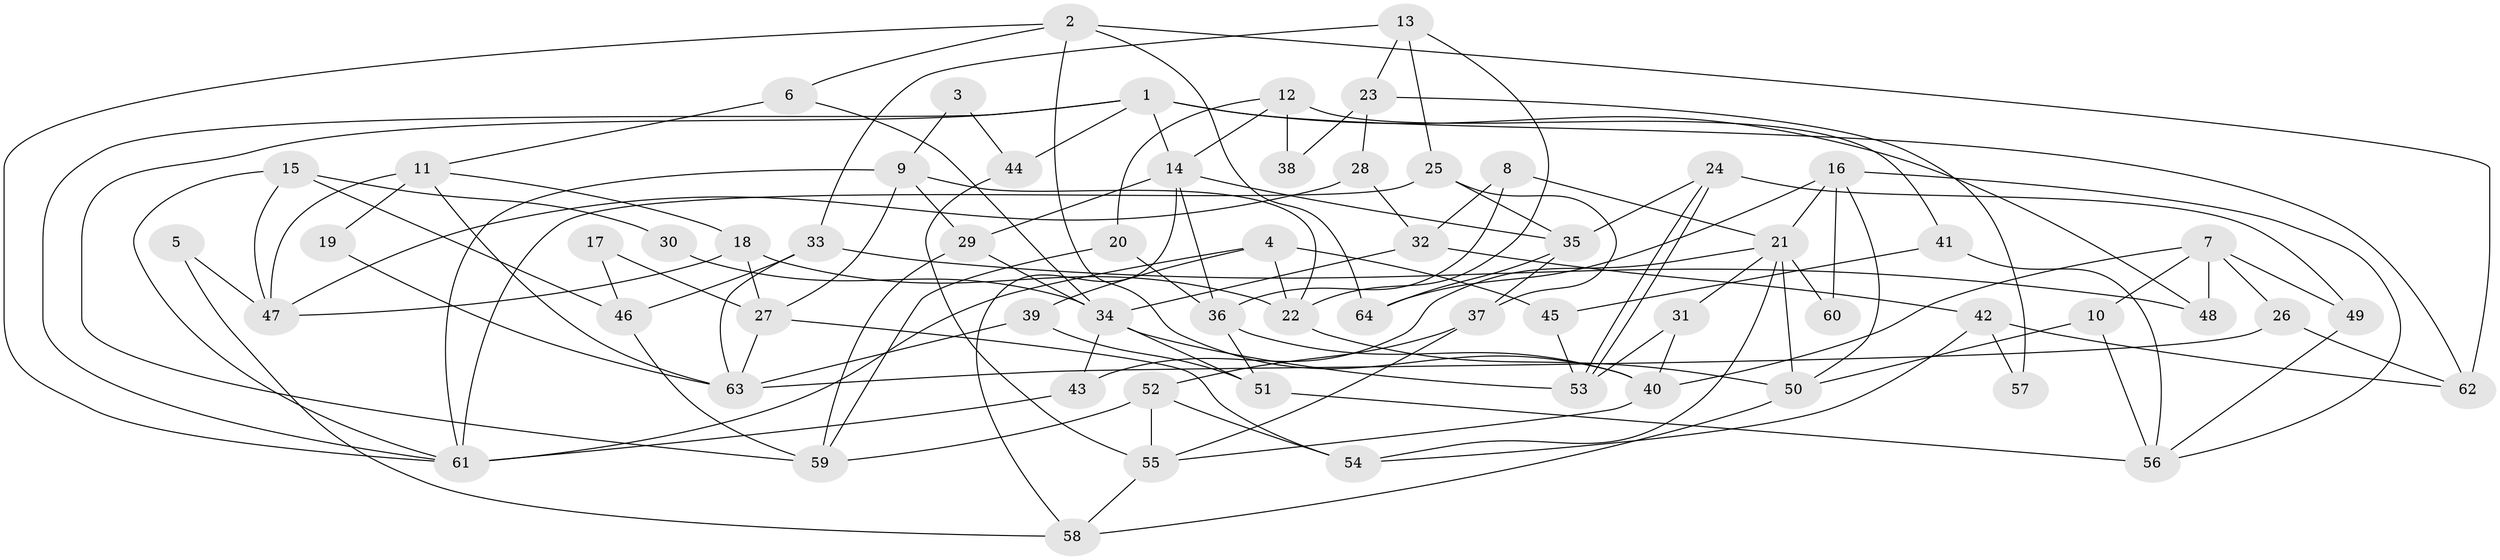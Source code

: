 // Generated by graph-tools (version 1.1) at 2025/15/03/09/25 04:15:00]
// undirected, 64 vertices, 128 edges
graph export_dot {
graph [start="1"]
  node [color=gray90,style=filled];
  1;
  2;
  3;
  4;
  5;
  6;
  7;
  8;
  9;
  10;
  11;
  12;
  13;
  14;
  15;
  16;
  17;
  18;
  19;
  20;
  21;
  22;
  23;
  24;
  25;
  26;
  27;
  28;
  29;
  30;
  31;
  32;
  33;
  34;
  35;
  36;
  37;
  38;
  39;
  40;
  41;
  42;
  43;
  44;
  45;
  46;
  47;
  48;
  49;
  50;
  51;
  52;
  53;
  54;
  55;
  56;
  57;
  58;
  59;
  60;
  61;
  62;
  63;
  64;
  1 -- 61;
  1 -- 62;
  1 -- 14;
  1 -- 44;
  1 -- 48;
  1 -- 59;
  2 -- 40;
  2 -- 62;
  2 -- 6;
  2 -- 61;
  2 -- 64;
  3 -- 44;
  3 -- 9;
  4 -- 45;
  4 -- 22;
  4 -- 39;
  4 -- 61;
  5 -- 58;
  5 -- 47;
  6 -- 11;
  6 -- 34;
  7 -- 49;
  7 -- 10;
  7 -- 26;
  7 -- 40;
  7 -- 48;
  8 -- 36;
  8 -- 21;
  8 -- 32;
  9 -- 29;
  9 -- 61;
  9 -- 22;
  9 -- 27;
  10 -- 50;
  10 -- 56;
  11 -- 18;
  11 -- 63;
  11 -- 19;
  11 -- 47;
  12 -- 14;
  12 -- 20;
  12 -- 38;
  12 -- 41;
  13 -- 25;
  13 -- 22;
  13 -- 23;
  13 -- 33;
  14 -- 35;
  14 -- 29;
  14 -- 36;
  14 -- 58;
  15 -- 47;
  15 -- 61;
  15 -- 30;
  15 -- 46;
  16 -- 21;
  16 -- 50;
  16 -- 56;
  16 -- 60;
  16 -- 64;
  17 -- 27;
  17 -- 46;
  18 -- 27;
  18 -- 22;
  18 -- 47;
  19 -- 63;
  20 -- 59;
  20 -- 36;
  21 -- 43;
  21 -- 54;
  21 -- 31;
  21 -- 50;
  21 -- 60;
  22 -- 50;
  23 -- 28;
  23 -- 38;
  23 -- 57;
  24 -- 35;
  24 -- 53;
  24 -- 53;
  24 -- 49;
  25 -- 61;
  25 -- 35;
  25 -- 37;
  26 -- 63;
  26 -- 62;
  27 -- 63;
  27 -- 54;
  28 -- 32;
  28 -- 47;
  29 -- 59;
  29 -- 34;
  30 -- 34;
  31 -- 53;
  31 -- 40;
  32 -- 34;
  32 -- 42;
  33 -- 48;
  33 -- 46;
  33 -- 63;
  34 -- 43;
  34 -- 51;
  34 -- 53;
  35 -- 37;
  35 -- 64;
  36 -- 40;
  36 -- 51;
  37 -- 55;
  37 -- 52;
  39 -- 51;
  39 -- 63;
  40 -- 55;
  41 -- 56;
  41 -- 45;
  42 -- 54;
  42 -- 57;
  42 -- 62;
  43 -- 61;
  44 -- 55;
  45 -- 53;
  46 -- 59;
  49 -- 56;
  50 -- 58;
  51 -- 56;
  52 -- 59;
  52 -- 54;
  52 -- 55;
  55 -- 58;
}
